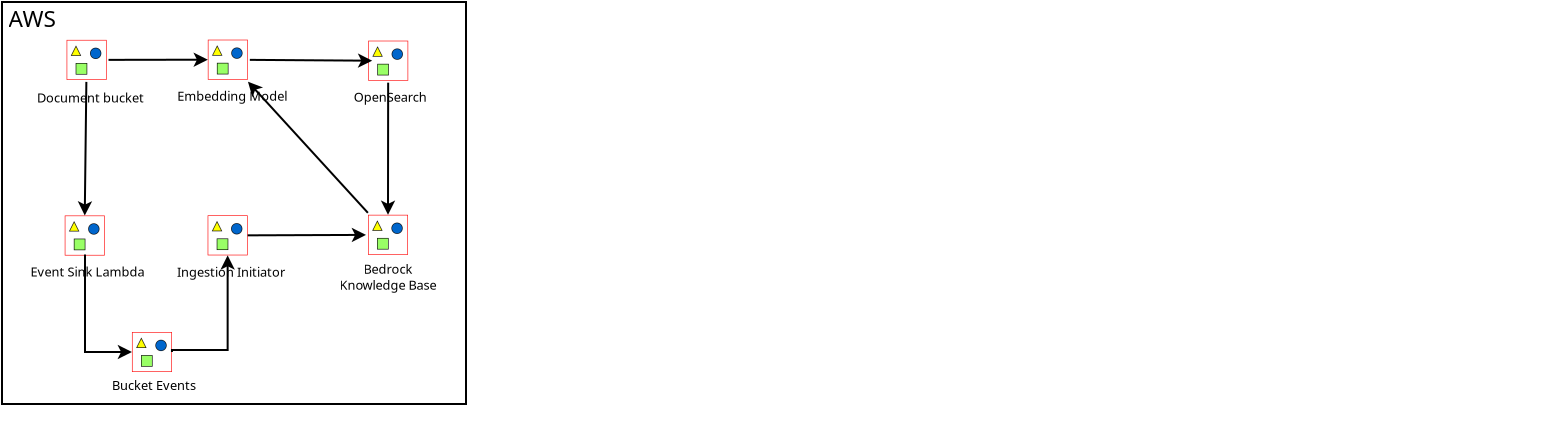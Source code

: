 <?xml version="1.0" encoding="UTF-8"?>
<dia:diagram xmlns:dia="http://www.lysator.liu.se/~alla/dia/">
  <dia:layer name="Background" visible="true" active="true">
    <dia:object type="Standard - Text" version="1" id="O0">
      <dia:attribute name="obj_pos">
        <dia:point val="64.95,21.4"/>
      </dia:attribute>
      <dia:attribute name="obj_bb">
        <dia:rectangle val="64.95,20.76;64.95,21.532"/>
      </dia:attribute>
      <dia:attribute name="text">
        <dia:composite type="text">
          <dia:attribute name="string">
            <dia:string>##</dia:string>
          </dia:attribute>
          <dia:attribute name="font">
            <dia:font family="sans" style="0" name="Helvetica"/>
          </dia:attribute>
          <dia:attribute name="height">
            <dia:real val="0.8"/>
          </dia:attribute>
          <dia:attribute name="pos">
            <dia:point val="64.95,21.4"/>
          </dia:attribute>
          <dia:attribute name="color">
            <dia:color val="#000000"/>
          </dia:attribute>
          <dia:attribute name="alignment">
            <dia:enum val="0"/>
          </dia:attribute>
        </dia:composite>
      </dia:attribute>
      <dia:attribute name="valign">
        <dia:enum val="3"/>
      </dia:attribute>
    </dia:object>
    <dia:group>
      <dia:group>
        <dia:object type="Standard - Box" version="0" id="O1">
          <dia:attribute name="obj_pos">
            <dia:point val="-13.25,0.4"/>
          </dia:attribute>
          <dia:attribute name="obj_bb">
            <dia:rectangle val="-13.3,0.35;10,20.55"/>
          </dia:attribute>
          <dia:attribute name="elem_corner">
            <dia:point val="-13.25,0.4"/>
          </dia:attribute>
          <dia:attribute name="elem_width">
            <dia:real val="23.2"/>
          </dia:attribute>
          <dia:attribute name="elem_height">
            <dia:real val="20.1"/>
          </dia:attribute>
          <dia:attribute name="show_background">
            <dia:boolean val="true"/>
          </dia:attribute>
        </dia:object>
        <dia:object type="Standard - Text" version="1" id="O2">
          <dia:attribute name="obj_pos">
            <dia:point val="-12.925,1.65"/>
          </dia:attribute>
          <dia:attribute name="obj_bb">
            <dia:rectangle val="-12.925,0.52;-10.598,1.883"/>
          </dia:attribute>
          <dia:attribute name="text">
            <dia:composite type="text">
              <dia:attribute name="string">
                <dia:string>#AWS#</dia:string>
              </dia:attribute>
              <dia:attribute name="font">
                <dia:font family="sans" style="0" name="Helvetica"/>
              </dia:attribute>
              <dia:attribute name="height">
                <dia:real val="1.411"/>
              </dia:attribute>
              <dia:attribute name="pos">
                <dia:point val="-12.925,1.65"/>
              </dia:attribute>
              <dia:attribute name="color">
                <dia:color val="#000000"/>
              </dia:attribute>
              <dia:attribute name="alignment">
                <dia:enum val="0"/>
              </dia:attribute>
            </dia:composite>
          </dia:attribute>
          <dia:attribute name="valign">
            <dia:enum val="3"/>
          </dia:attribute>
        </dia:object>
      </dia:group>
      <dia:group>
        <dia:group>
          <dia:object type="Standard - Image" version="0" id="O3">
            <dia:attribute name="obj_pos">
              <dia:point val="-10.019,2.295"/>
            </dia:attribute>
            <dia:attribute name="obj_bb">
              <dia:rectangle val="-10.069,2.245;-7.969,4.345"/>
            </dia:attribute>
            <dia:attribute name="elem_corner">
              <dia:point val="-10.019,2.295"/>
            </dia:attribute>
            <dia:attribute name="elem_width">
              <dia:real val="2"/>
            </dia:attribute>
            <dia:attribute name="elem_height">
              <dia:real val="2"/>
            </dia:attribute>
            <dia:attribute name="draw_border">
              <dia:boolean val="false"/>
            </dia:attribute>
            <dia:attribute name="keep_aspect">
              <dia:boolean val="true"/>
            </dia:attribute>
            <dia:attribute name="file">
              <dia:string>#Arch_Amazon-Simple-Storage-Service_48.png#</dia:string>
            </dia:attribute>
          </dia:object>
          <dia:object type="Standard - Text" version="1" id="O4">
            <dia:attribute name="obj_pos">
              <dia:point val="-11.5,5.425"/>
            </dia:attribute>
            <dia:attribute name="obj_bb">
              <dia:rectangle val="-11.5,4.785;-6.537,5.558"/>
            </dia:attribute>
            <dia:attribute name="text">
              <dia:composite type="text">
                <dia:attribute name="string">
                  <dia:string>#Document bucket#</dia:string>
                </dia:attribute>
                <dia:attribute name="font">
                  <dia:font family="sans" style="0" name="Helvetica"/>
                </dia:attribute>
                <dia:attribute name="height">
                  <dia:real val="0.8"/>
                </dia:attribute>
                <dia:attribute name="pos">
                  <dia:point val="-11.5,5.425"/>
                </dia:attribute>
                <dia:attribute name="color">
                  <dia:color val="#000000"/>
                </dia:attribute>
                <dia:attribute name="alignment">
                  <dia:enum val="0"/>
                </dia:attribute>
              </dia:composite>
            </dia:attribute>
            <dia:attribute name="valign">
              <dia:enum val="3"/>
            </dia:attribute>
          </dia:object>
        </dia:group>
        <dia:group>
          <dia:object type="Standard - Image" version="0" id="O5">
            <dia:attribute name="obj_pos">
              <dia:point val="5.05,11.041"/>
            </dia:attribute>
            <dia:attribute name="obj_bb">
              <dia:rectangle val="5,10.991;7.1,13.091"/>
            </dia:attribute>
            <dia:attribute name="elem_corner">
              <dia:point val="5.05,11.041"/>
            </dia:attribute>
            <dia:attribute name="elem_width">
              <dia:real val="2"/>
            </dia:attribute>
            <dia:attribute name="elem_height">
              <dia:real val="2"/>
            </dia:attribute>
            <dia:attribute name="draw_border">
              <dia:boolean val="false"/>
            </dia:attribute>
            <dia:attribute name="keep_aspect">
              <dia:boolean val="true"/>
            </dia:attribute>
            <dia:attribute name="file">
              <dia:string>#Arch_Amazon-Bedrock_48.png#</dia:string>
            </dia:attribute>
          </dia:object>
          <dia:object type="Standard - Text" version="1" id="O6">
            <dia:attribute name="obj_pos">
              <dia:point val="6.05,14.141"/>
            </dia:attribute>
            <dia:attribute name="obj_bb">
              <dia:rectangle val="3.737,13.355;8.363,14.927"/>
            </dia:attribute>
            <dia:attribute name="text">
              <dia:composite type="text">
                <dia:attribute name="string">
                  <dia:string>#Bedrock
Knowledge Base#</dia:string>
                </dia:attribute>
                <dia:attribute name="font">
                  <dia:font family="sans" style="0" name="Helvetica"/>
                </dia:attribute>
                <dia:attribute name="height">
                  <dia:real val="0.8"/>
                </dia:attribute>
                <dia:attribute name="pos">
                  <dia:point val="6.05,13.995"/>
                </dia:attribute>
                <dia:attribute name="color">
                  <dia:color val="#000000"/>
                </dia:attribute>
                <dia:attribute name="alignment">
                  <dia:enum val="1"/>
                </dia:attribute>
              </dia:composite>
            </dia:attribute>
            <dia:attribute name="valign">
              <dia:enum val="2"/>
            </dia:attribute>
          </dia:object>
        </dia:group>
        <dia:group>
          <dia:object type="Standard - Image" version="0" id="O7">
            <dia:attribute name="obj_pos">
              <dia:point val="5.06,2.335"/>
            </dia:attribute>
            <dia:attribute name="obj_bb">
              <dia:rectangle val="5.01,2.285;7.11,4.385"/>
            </dia:attribute>
            <dia:attribute name="elem_corner">
              <dia:point val="5.06,2.335"/>
            </dia:attribute>
            <dia:attribute name="elem_width">
              <dia:real val="2"/>
            </dia:attribute>
            <dia:attribute name="elem_height">
              <dia:real val="2"/>
            </dia:attribute>
            <dia:attribute name="draw_border">
              <dia:boolean val="false"/>
            </dia:attribute>
            <dia:attribute name="keep_aspect">
              <dia:boolean val="true"/>
            </dia:attribute>
            <dia:attribute name="file">
              <dia:string>#Arch_Amazon-OpenSearch-Service_48.png#</dia:string>
            </dia:attribute>
          </dia:object>
          <dia:object type="Standard - Text" version="1" id="O8">
            <dia:attribute name="obj_pos">
              <dia:point val="4.343,5.385"/>
            </dia:attribute>
            <dia:attribute name="obj_bb">
              <dia:rectangle val="4.343,4.745;7.758,5.518"/>
            </dia:attribute>
            <dia:attribute name="text">
              <dia:composite type="text">
                <dia:attribute name="string">
                  <dia:string>#OpenSearch#</dia:string>
                </dia:attribute>
                <dia:attribute name="font">
                  <dia:font family="sans" style="0" name="Helvetica"/>
                </dia:attribute>
                <dia:attribute name="height">
                  <dia:real val="0.8"/>
                </dia:attribute>
                <dia:attribute name="pos">
                  <dia:point val="4.343,5.385"/>
                </dia:attribute>
                <dia:attribute name="color">
                  <dia:color val="#000000"/>
                </dia:attribute>
                <dia:attribute name="alignment">
                  <dia:enum val="0"/>
                </dia:attribute>
              </dia:composite>
            </dia:attribute>
            <dia:attribute name="valign">
              <dia:enum val="3"/>
            </dia:attribute>
          </dia:object>
        </dia:group>
        <dia:group>
          <dia:object type="Standard - Image" version="0" id="O9">
            <dia:attribute name="obj_pos">
              <dia:point val="-2.958,2.285"/>
            </dia:attribute>
            <dia:attribute name="obj_bb">
              <dia:rectangle val="-3.008,2.235;-0.908,4.335"/>
            </dia:attribute>
            <dia:attribute name="elem_corner">
              <dia:point val="-2.958,2.285"/>
            </dia:attribute>
            <dia:attribute name="elem_width">
              <dia:real val="2"/>
            </dia:attribute>
            <dia:attribute name="elem_height">
              <dia:real val="2"/>
            </dia:attribute>
            <dia:attribute name="draw_border">
              <dia:boolean val="false"/>
            </dia:attribute>
            <dia:attribute name="keep_aspect">
              <dia:boolean val="true"/>
            </dia:attribute>
            <dia:attribute name="file">
              <dia:string>#Arch_Amazon-Bedrock_48.png#</dia:string>
            </dia:attribute>
          </dia:object>
          <dia:object type="Standard - Text" version="1" id="O10">
            <dia:attribute name="obj_pos">
              <dia:point val="-4.487,5.335"/>
            </dia:attribute>
            <dia:attribute name="obj_bb">
              <dia:rectangle val="-4.487,4.695;0.552,5.468"/>
            </dia:attribute>
            <dia:attribute name="text">
              <dia:composite type="text">
                <dia:attribute name="string">
                  <dia:string>#Embedding Model#</dia:string>
                </dia:attribute>
                <dia:attribute name="font">
                  <dia:font family="sans" style="0" name="Helvetica"/>
                </dia:attribute>
                <dia:attribute name="height">
                  <dia:real val="0.8"/>
                </dia:attribute>
                <dia:attribute name="pos">
                  <dia:point val="-4.487,5.335"/>
                </dia:attribute>
                <dia:attribute name="color">
                  <dia:color val="#000000"/>
                </dia:attribute>
                <dia:attribute name="alignment">
                  <dia:enum val="0"/>
                </dia:attribute>
              </dia:composite>
            </dia:attribute>
            <dia:attribute name="valign">
              <dia:enum val="3"/>
            </dia:attribute>
          </dia:object>
        </dia:group>
        <dia:object type="Standard - Line" version="0" id="O11">
          <dia:attribute name="obj_pos">
            <dia:point val="-7.924,3.293"/>
          </dia:attribute>
          <dia:attribute name="obj_bb">
            <dia:rectangle val="-7.974,2.924;-2.846,3.648"/>
          </dia:attribute>
          <dia:attribute name="conn_endpoints">
            <dia:point val="-7.924,3.293"/>
            <dia:point val="-2.958,3.285"/>
          </dia:attribute>
          <dia:attribute name="numcp">
            <dia:int val="1"/>
          </dia:attribute>
          <dia:attribute name="end_arrow">
            <dia:enum val="22"/>
          </dia:attribute>
          <dia:attribute name="end_arrow_length">
            <dia:real val="0.5"/>
          </dia:attribute>
          <dia:attribute name="end_arrow_width">
            <dia:real val="0.5"/>
          </dia:attribute>
        </dia:object>
        <dia:object type="Standard - Line" version="0" id="O12">
          <dia:attribute name="obj_pos">
            <dia:point val="-0.858,3.293"/>
          </dia:attribute>
          <dia:attribute name="obj_bb">
            <dia:rectangle val="-0.908,2.969;5.372,3.693"/>
          </dia:attribute>
          <dia:attribute name="conn_endpoints">
            <dia:point val="-0.858,3.293"/>
            <dia:point val="5.26,3.335"/>
          </dia:attribute>
          <dia:attribute name="numcp">
            <dia:int val="1"/>
          </dia:attribute>
          <dia:attribute name="end_arrow">
            <dia:enum val="22"/>
          </dia:attribute>
          <dia:attribute name="end_arrow_length">
            <dia:real val="0.5"/>
          </dia:attribute>
          <dia:attribute name="end_arrow_width">
            <dia:real val="0.5"/>
          </dia:attribute>
        </dia:object>
        <dia:object type="Standard - Line" version="0" id="O13">
          <dia:attribute name="obj_pos">
            <dia:point val="6.058,4.435"/>
          </dia:attribute>
          <dia:attribute name="obj_bb">
            <dia:rectangle val="5.689,4.385;6.413,11.153"/>
          </dia:attribute>
          <dia:attribute name="conn_endpoints">
            <dia:point val="6.058,4.435"/>
            <dia:point val="6.05,11.041"/>
          </dia:attribute>
          <dia:attribute name="numcp">
            <dia:int val="1"/>
          </dia:attribute>
          <dia:attribute name="end_arrow">
            <dia:enum val="22"/>
          </dia:attribute>
          <dia:attribute name="end_arrow_length">
            <dia:real val="0.5"/>
          </dia:attribute>
          <dia:attribute name="end_arrow_width">
            <dia:real val="0.5"/>
          </dia:attribute>
        </dia:object>
        <dia:group>
          <dia:object type="Standard - Image" version="0" id="O14">
            <dia:attribute name="obj_pos">
              <dia:point val="-2.967,11.067"/>
            </dia:attribute>
            <dia:attribute name="obj_bb">
              <dia:rectangle val="-3.018,11.017;-0.917,13.117"/>
            </dia:attribute>
            <dia:attribute name="elem_corner">
              <dia:point val="-2.967,11.067"/>
            </dia:attribute>
            <dia:attribute name="elem_width">
              <dia:real val="2"/>
            </dia:attribute>
            <dia:attribute name="elem_height">
              <dia:real val="2"/>
            </dia:attribute>
            <dia:attribute name="draw_border">
              <dia:boolean val="false"/>
            </dia:attribute>
            <dia:attribute name="keep_aspect">
              <dia:boolean val="true"/>
            </dia:attribute>
            <dia:attribute name="file">
              <dia:string>#Arch_AWS-Lambda_48.png#</dia:string>
            </dia:attribute>
          </dia:object>
          <dia:object type="Standard - Text" version="1" id="O15">
            <dia:attribute name="obj_pos">
              <dia:point val="-4.506,14.135"/>
            </dia:attribute>
            <dia:attribute name="obj_bb">
              <dia:rectangle val="-4.506,13.495;0.571,14.267"/>
            </dia:attribute>
            <dia:attribute name="text">
              <dia:composite type="text">
                <dia:attribute name="string">
                  <dia:string>#Ingestion Initiator#</dia:string>
                </dia:attribute>
                <dia:attribute name="font">
                  <dia:font family="sans" style="0" name="Helvetica"/>
                </dia:attribute>
                <dia:attribute name="height">
                  <dia:real val="0.8"/>
                </dia:attribute>
                <dia:attribute name="pos">
                  <dia:point val="-4.506,14.135"/>
                </dia:attribute>
                <dia:attribute name="color">
                  <dia:color val="#000000"/>
                </dia:attribute>
                <dia:attribute name="alignment">
                  <dia:enum val="0"/>
                </dia:attribute>
              </dia:composite>
            </dia:attribute>
            <dia:attribute name="valign">
              <dia:enum val="3"/>
            </dia:attribute>
          </dia:object>
        </dia:group>
        <dia:group>
          <dia:object type="Standard - Image" version="0" id="O16">
            <dia:attribute name="obj_pos">
              <dia:point val="-10.112,11.076"/>
            </dia:attribute>
            <dia:attribute name="obj_bb">
              <dia:rectangle val="-10.162,11.026;-8.062,13.126"/>
            </dia:attribute>
            <dia:attribute name="elem_corner">
              <dia:point val="-10.112,11.076"/>
            </dia:attribute>
            <dia:attribute name="elem_width">
              <dia:real val="2"/>
            </dia:attribute>
            <dia:attribute name="elem_height">
              <dia:real val="2"/>
            </dia:attribute>
            <dia:attribute name="draw_border">
              <dia:boolean val="false"/>
            </dia:attribute>
            <dia:attribute name="keep_aspect">
              <dia:boolean val="true"/>
            </dia:attribute>
            <dia:attribute name="file">
              <dia:string>#Arch_AWS-Lambda_48.png#</dia:string>
            </dia:attribute>
          </dia:object>
          <dia:object type="Standard - Text" version="1" id="O17">
            <dia:attribute name="obj_pos">
              <dia:point val="-11.825,14.126"/>
            </dia:attribute>
            <dia:attribute name="obj_bb">
              <dia:rectangle val="-11.825,13.486;-6.418,14.258"/>
            </dia:attribute>
            <dia:attribute name="text">
              <dia:composite type="text">
                <dia:attribute name="string">
                  <dia:string>#Event Sink Lambda#</dia:string>
                </dia:attribute>
                <dia:attribute name="font">
                  <dia:font family="sans" style="0" name="Helvetica"/>
                </dia:attribute>
                <dia:attribute name="height">
                  <dia:real val="0.8"/>
                </dia:attribute>
                <dia:attribute name="pos">
                  <dia:point val="-11.825,14.126"/>
                </dia:attribute>
                <dia:attribute name="color">
                  <dia:color val="#000000"/>
                </dia:attribute>
                <dia:attribute name="alignment">
                  <dia:enum val="0"/>
                </dia:attribute>
              </dia:composite>
            </dia:attribute>
            <dia:attribute name="valign">
              <dia:enum val="3"/>
            </dia:attribute>
          </dia:object>
        </dia:group>
        <dia:object type="Standard - Line" version="0" id="O18">
          <dia:attribute name="obj_pos">
            <dia:point val="-9.032,4.395"/>
          </dia:attribute>
          <dia:attribute name="obj_bb">
            <dia:rectangle val="-9.466,4.345;-8.743,11.188"/>
          </dia:attribute>
          <dia:attribute name="conn_endpoints">
            <dia:point val="-9.032,4.395"/>
            <dia:point val="-9.112,11.076"/>
          </dia:attribute>
          <dia:attribute name="numcp">
            <dia:int val="1"/>
          </dia:attribute>
          <dia:attribute name="end_arrow">
            <dia:enum val="22"/>
          </dia:attribute>
          <dia:attribute name="end_arrow_length">
            <dia:real val="0.5"/>
          </dia:attribute>
          <dia:attribute name="end_arrow_width">
            <dia:real val="0.5"/>
          </dia:attribute>
        </dia:object>
        <dia:group>
          <dia:object type="Standard - Image" version="0" id="O19">
            <dia:attribute name="obj_pos">
              <dia:point val="-6.752,16.9"/>
            </dia:attribute>
            <dia:attribute name="obj_bb">
              <dia:rectangle val="-6.802,16.85;-4.702,18.95"/>
            </dia:attribute>
            <dia:attribute name="elem_corner">
              <dia:point val="-6.752,16.9"/>
            </dia:attribute>
            <dia:attribute name="elem_width">
              <dia:real val="2"/>
            </dia:attribute>
            <dia:attribute name="elem_height">
              <dia:real val="2"/>
            </dia:attribute>
            <dia:attribute name="draw_border">
              <dia:boolean val="false"/>
            </dia:attribute>
            <dia:attribute name="keep_aspect">
              <dia:boolean val="true"/>
            </dia:attribute>
            <dia:attribute name="file">
              <dia:string>#Arch_Amazon-DynamoDB_48.png#</dia:string>
            </dia:attribute>
          </dia:object>
          <dia:object type="Standard - Text" version="1" id="O20">
            <dia:attribute name="obj_pos">
              <dia:point val="-7.75,19.8"/>
            </dia:attribute>
            <dia:attribute name="obj_bb">
              <dia:rectangle val="-7.75,19.16;-3.772,19.933"/>
            </dia:attribute>
            <dia:attribute name="text">
              <dia:composite type="text">
                <dia:attribute name="string">
                  <dia:string>#Bucket Events#</dia:string>
                </dia:attribute>
                <dia:attribute name="font">
                  <dia:font family="sans" style="0" name="Helvetica"/>
                </dia:attribute>
                <dia:attribute name="height">
                  <dia:real val="0.8"/>
                </dia:attribute>
                <dia:attribute name="pos">
                  <dia:point val="-7.75,19.8"/>
                </dia:attribute>
                <dia:attribute name="color">
                  <dia:color val="#000000"/>
                </dia:attribute>
                <dia:attribute name="alignment">
                  <dia:enum val="0"/>
                </dia:attribute>
              </dia:composite>
            </dia:attribute>
            <dia:attribute name="valign">
              <dia:enum val="3"/>
            </dia:attribute>
          </dia:object>
        </dia:group>
        <dia:object type="Standard - ZigZagLine" version="1" id="O21">
          <dia:attribute name="obj_pos">
            <dia:point val="-9.112,13.076"/>
          </dia:attribute>
          <dia:attribute name="obj_bb">
            <dia:rectangle val="-9.162,13.026;-6.64,18.262"/>
          </dia:attribute>
          <dia:attribute name="orth_points">
            <dia:point val="-9.112,13.076"/>
            <dia:point val="-9.1,13.076"/>
            <dia:point val="-9.1,17.9"/>
            <dia:point val="-6.752,17.9"/>
          </dia:attribute>
          <dia:attribute name="orth_orient">
            <dia:enum val="0"/>
            <dia:enum val="1"/>
            <dia:enum val="0"/>
          </dia:attribute>
          <dia:attribute name="autorouting">
            <dia:boolean val="false"/>
          </dia:attribute>
          <dia:attribute name="end_arrow">
            <dia:enum val="22"/>
          </dia:attribute>
          <dia:attribute name="end_arrow_length">
            <dia:real val="0.5"/>
          </dia:attribute>
          <dia:attribute name="end_arrow_width">
            <dia:real val="0.5"/>
          </dia:attribute>
        </dia:object>
        <dia:object type="Standard - ZigZagLine" version="1" id="O22">
          <dia:attribute name="obj_pos">
            <dia:point val="-4.752,17.9"/>
          </dia:attribute>
          <dia:attribute name="obj_bb">
            <dia:rectangle val="-4.802,12.955;-1.606,17.95"/>
          </dia:attribute>
          <dia:attribute name="orth_points">
            <dia:point val="-4.752,17.9"/>
            <dia:point val="-4.752,17.8"/>
            <dia:point val="-1.968,17.8"/>
            <dia:point val="-1.968,13.067"/>
          </dia:attribute>
          <dia:attribute name="orth_orient">
            <dia:enum val="1"/>
            <dia:enum val="0"/>
            <dia:enum val="1"/>
          </dia:attribute>
          <dia:attribute name="autorouting">
            <dia:boolean val="false"/>
          </dia:attribute>
          <dia:attribute name="end_arrow">
            <dia:enum val="22"/>
          </dia:attribute>
          <dia:attribute name="end_arrow_length">
            <dia:real val="0.5"/>
          </dia:attribute>
          <dia:attribute name="end_arrow_width">
            <dia:real val="0.5"/>
          </dia:attribute>
        </dia:object>
        <dia:object type="Standard - Line" version="0" id="O23">
          <dia:attribute name="obj_pos">
            <dia:point val="-0.968,12.067"/>
          </dia:attribute>
          <dia:attribute name="obj_bb">
            <dia:rectangle val="-1.018,11.686;5.061,12.409"/>
          </dia:attribute>
          <dia:attribute name="conn_endpoints">
            <dia:point val="-0.968,12.067"/>
            <dia:point val="4.95,12.045"/>
          </dia:attribute>
          <dia:attribute name="numcp">
            <dia:int val="1"/>
          </dia:attribute>
          <dia:attribute name="end_arrow">
            <dia:enum val="22"/>
          </dia:attribute>
          <dia:attribute name="end_arrow_length">
            <dia:real val="0.5"/>
          </dia:attribute>
          <dia:attribute name="end_arrow_width">
            <dia:real val="0.5"/>
          </dia:attribute>
        </dia:object>
        <dia:object type="Standard - Line" version="0" id="O24">
          <dia:attribute name="obj_pos">
            <dia:point val="5.044,10.941"/>
          </dia:attribute>
          <dia:attribute name="obj_bb">
            <dia:rectangle val="-1.027,4.302;5.115,11.012"/>
          </dia:attribute>
          <dia:attribute name="conn_endpoints">
            <dia:point val="5.044,10.941"/>
            <dia:point val="-0.952,4.385"/>
          </dia:attribute>
          <dia:attribute name="numcp">
            <dia:int val="1"/>
          </dia:attribute>
          <dia:attribute name="end_arrow">
            <dia:enum val="22"/>
          </dia:attribute>
          <dia:attribute name="end_arrow_length">
            <dia:real val="0.5"/>
          </dia:attribute>
          <dia:attribute name="end_arrow_width">
            <dia:real val="0.5"/>
          </dia:attribute>
        </dia:object>
      </dia:group>
    </dia:group>
  </dia:layer>
</dia:diagram>
